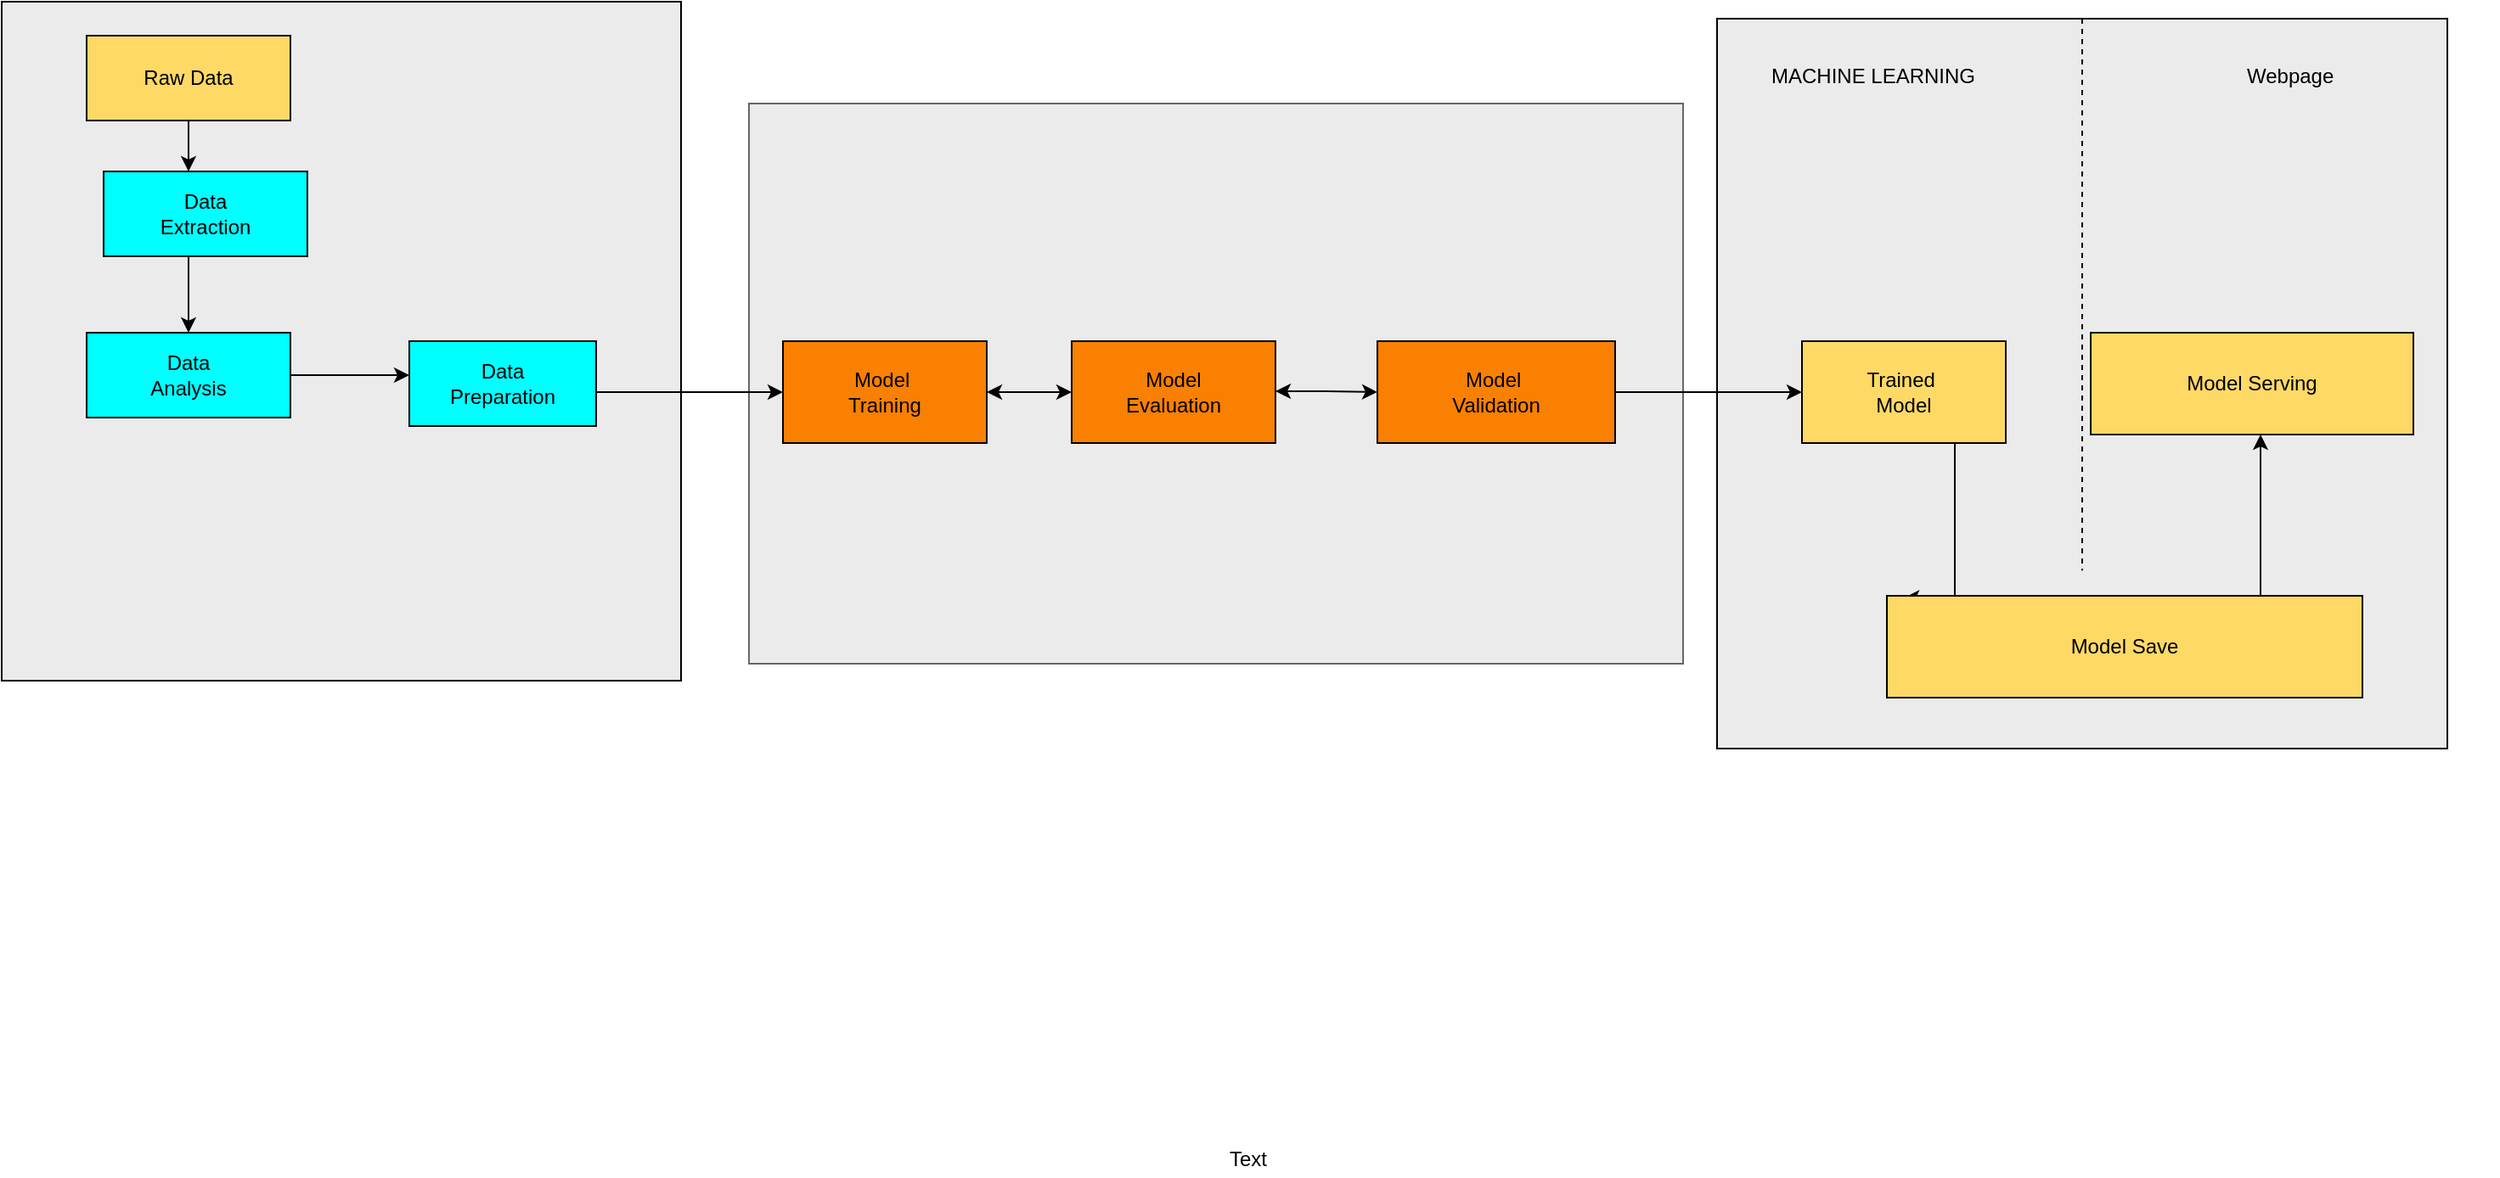 <mxfile version="17.4.4" type="github">
  <diagram id="H_l5TwUQKEGQv2M3ZErB" name="Page-1">
    <mxGraphModel dx="1038" dy="588" grid="1" gridSize="10" guides="1" tooltips="1" connect="1" arrows="1" fold="1" page="1" pageScale="1" pageWidth="827" pageHeight="1169" math="0" shadow="0">
      <root>
        <mxCell id="0" />
        <mxCell id="1" parent="0" />
        <mxCell id="JLFY8NRblCiNXM_IZGkD-57" value="" style="whiteSpace=wrap;html=1;aspect=fixed;fillColor=#EBEBEB;gradientColor=none;" vertex="1" parent="1">
          <mxGeometry x="50" y="30" width="400" height="400" as="geometry" />
        </mxCell>
        <mxCell id="JLFY8NRblCiNXM_IZGkD-60" value="" style="edgeStyle=orthogonalEdgeStyle;rounded=0;orthogonalLoop=1;jettySize=auto;html=1;entryX=0.5;entryY=0;entryDx=0;entryDy=0;" edge="1" parent="1" target="JLFY8NRblCiNXM_IZGkD-71">
          <mxGeometry relative="1" as="geometry">
            <mxPoint x="199.5" y="180" as="sourcePoint" />
            <mxPoint x="199.5" y="220" as="targetPoint" />
            <Array as="points">
              <mxPoint x="160" y="180" />
            </Array>
          </mxGeometry>
        </mxCell>
        <mxCell id="JLFY8NRblCiNXM_IZGkD-65" value="" style="rounded=0;whiteSpace=wrap;html=1;fillColor=#EBEBEB;strokeColor=#666666;fontColor=#333333;gradientColor=none;" vertex="1" parent="1">
          <mxGeometry x="490" y="90" width="550" height="330" as="geometry" />
        </mxCell>
        <mxCell id="JLFY8NRblCiNXM_IZGkD-66" value="" style="edgeStyle=orthogonalEdgeStyle;rounded=0;orthogonalLoop=1;jettySize=auto;html=1;" edge="1" parent="1" source="JLFY8NRblCiNXM_IZGkD-67" target="JLFY8NRblCiNXM_IZGkD-69">
          <mxGeometry relative="1" as="geometry">
            <Array as="points">
              <mxPoint x="160" y="120" />
              <mxPoint x="160" y="120" />
            </Array>
          </mxGeometry>
        </mxCell>
        <mxCell id="JLFY8NRblCiNXM_IZGkD-67" value="Raw Data" style="rounded=0;whiteSpace=wrap;html=1;fillColor=#FFD966;" vertex="1" parent="1">
          <mxGeometry x="100" y="50" width="120" height="50" as="geometry" />
        </mxCell>
        <mxCell id="JLFY8NRblCiNXM_IZGkD-69" value="Data &lt;br&gt;Extraction" style="rounded=0;whiteSpace=wrap;html=1;fillColor=#00FFFF;" vertex="1" parent="1">
          <mxGeometry x="110" y="130" width="120" height="50" as="geometry" />
        </mxCell>
        <mxCell id="JLFY8NRblCiNXM_IZGkD-73" value="" style="endArrow=classic;startArrow=none;html=1;rounded=0;entryX=0;entryY=0.5;entryDx=0;entryDy=0;" edge="1" parent="1" target="JLFY8NRblCiNXM_IZGkD-75">
          <mxGeometry width="50" height="50" relative="1" as="geometry">
            <mxPoint x="400" y="255" as="sourcePoint" />
            <mxPoint x="420" y="255" as="targetPoint" />
            <Array as="points">
              <mxPoint x="400" y="260" />
            </Array>
          </mxGeometry>
        </mxCell>
        <mxCell id="JLFY8NRblCiNXM_IZGkD-75" value="Model&amp;nbsp;&lt;br&gt;Training" style="rounded=0;whiteSpace=wrap;html=1;fillColor=#F98000;" vertex="1" parent="1">
          <mxGeometry x="510" y="230" width="120" height="60" as="geometry" />
        </mxCell>
        <mxCell id="JLFY8NRblCiNXM_IZGkD-77" value="Model&lt;br&gt;Evaluation" style="rounded=0;whiteSpace=wrap;html=1;fillColor=#F98000;" vertex="1" parent="1">
          <mxGeometry x="680" y="230" width="120" height="60" as="geometry" />
        </mxCell>
        <mxCell id="JLFY8NRblCiNXM_IZGkD-78" value="Model&amp;nbsp;&lt;br&gt;Validation" style="rounded=0;whiteSpace=wrap;html=1;fillColor=#F98000;" vertex="1" parent="1">
          <mxGeometry x="860" y="230" width="140" height="60" as="geometry" />
        </mxCell>
        <mxCell id="JLFY8NRblCiNXM_IZGkD-79" value="&lt;span style=&quot;font-family: &amp;#34;helvetica&amp;#34; , &amp;#34;arial&amp;#34; , sans-serif ; font-size: 0px&quot;&gt;%3CmxGraphModel%3E%3Croot%3E%3CmxCell%20id%3D%220%22%2F%3E%3CmxCell%20id%3D%221%22%20parent%3D%220%22%2F%3E%3CmxCell%20id%3D%222%22%20style%3D%22edgeStyle%3DorthogonalEdgeStyle%3Brounded%3D0%3BorthogonalLoop%3D1%3BjettySize%3Dauto%3Bhtml%3D1%3BexitX%3D0%3BexitY%3D0.75%3BexitDx%3D0%3BexitDy%3D0%3B%22%20edge%3D%221%22%20source%3D%223%22%20parent%3D%221%22%3E%3CmxGeometry%20relative%3D%221%22%20as%3D%22geometry%22%3E%3CmxPoint%20x%3D%22-170%22%20y%3D%22300%22%20as%3D%22targetPoint%22%2F%3E%3C%2FmxGeometry%3E%3C%2FmxCell%3E%3CmxCell%20id%3D%223%22%20value%3D%22%22%20style%3D%22whiteSpace%3Dwrap%3Bhtml%3D1%3Baspect%3Dfixed%3BfillColor%3D%23EBEBEB%3BgradientColor%3Dnone%3B%22%20vertex%3D%221%22%20parent%3D%221%22%3E%3CmxGeometry%20y%3D%2240%22%20width%3D%22340%22%20height%3D%22340%22%20as%3D%22geometry%22%2F%3E%3C%2FmxCell%3E%3CmxCell%20id%3D%224%22%20value%3D%22%22%20style%3D%22edgeStyle%3DorthogonalEdgeStyle%3Brounded%3D0%3BorthogonalLoop%3D1%3BjettySize%3Dauto%3Bhtml%3D1%3B%22%20edge%3D%221%22%20source%3D%225%22%20target%3D%227%22%20parent%3D%221%22%3E%3CmxGeometry%20relative%3D%221%22%20as%3D%22geometry%22%2F%3E%3C%2FmxCell%3E%3CmxCell%20id%3D%225%22%20value%3D%22Raw%20Data%22%20style%3D%22rounded%3D0%3BwhiteSpace%3Dwrap%3Bhtml%3D1%3BfillColor%3D%23FFD966%3B%22%20vertex%3D%221%22%20parent%3D%221%22%3E%3CmxGeometry%20x%3D%2220%22%20y%3D%2260%22%20width%3D%22120%22%20height%3D%2250%22%20as%3D%22geometry%22%2F%3E%3C%2FmxCell%3E%3CmxCell%20id%3D%226%22%20value%3D%22%22%20style%3D%22edgeStyle%3DorthogonalEdgeStyle%3Brounded%3D0%3BorthogonalLoop%3D1%3BjettySize%3Dauto%3Bhtml%3D1%3B%22%20edge%3D%221%22%20source%3D%227%22%20target%3D%229%22%20parent%3D%221%22%3E%3CmxGeometry%20relative%3D%221%22%20as%3D%22geometry%22%2F%3E%3C%2FmxCell%3E%3CmxCell%20id%3D%227%22%20value%3D%22Data%20%26lt%3Bbr%26gt%3BExtraction%22%20style%3D%22rounded%3D0%3BwhiteSpace%3Dwrap%3Bhtml%3D1%3BfillColor%3D%23FFD966%3B%22%20vertex%3D%221%22%20parent%3D%221%22%3E%3CmxGeometry%20x%3D%2220%22%20y%3D%22140%22%20width%3D%22120%22%20height%3D%2250%22%20as%3D%22geometry%22%2F%3E%3C%2FmxCell%3E%3CmxCell%20id%3D%228%22%20value%3D%22%22%20style%3D%22edgeStyle%3DorthogonalEdgeStyle%3Brounded%3D0%3BorthogonalLoop%3D1%3BjettySize%3Dauto%3Bhtml%3D1%3B%22%20edge%3D%221%22%20source%3D%229%22%20target%3D%2210%22%20parent%3D%221%22%3E%3CmxGeometry%20relative%3D%221%22%20as%3D%22geometry%22%2F%3E%3C%2FmxCell%3E%3CmxCell%20id%3D%229%22%20value%3D%22Data%20%26lt%3Bbr%26gt%3BExtraction%22%20style%3D%22rounded%3D0%3BwhiteSpace%3Dwrap%3Bhtml%3D1%3BfillColor%3D%23FFD966%3B%22%20vertex%3D%221%22%20parent%3D%221%22%3E%3CmxGeometry%20x%3D%2220%22%20y%3D%22230%22%20width%3D%22120%22%20height%3D%2250%22%20as%3D%22geometry%22%2F%3E%3C%2FmxCell%3E%3CmxCell%20id%3D%2210%22%20value%3D%22Data%20%26lt%3Bbr%26gt%3BExtraction%22%20style%3D%22rounded%3D0%3BwhiteSpace%3Dwrap%3Bhtml%3D1%3BfillColor%3D%23FFD966%3B%22%20vertex%3D%221%22%20parent%3D%221%22%3E%3CmxGeometry%20x%3D%22200%22%20y%3D%22230%22%20width%3D%22110%22%20height%3D%2250%22%20as%3D%22geometry%22%2F%3E%3C%2FmxCell%3E%3CmxCell%20id%3D%2211%22%20value%3D%22%22%20style%3D%22rounded%3D0%3BwhiteSpace%3Dwrap%3Bhtml%3D1%3BfillColor%3D%23f5f5f5%3BstrokeColor%3D%23666666%3BfontColor%3D%23333333%3B%22%20vertex%3D%221%22%20parent%3D%221%22%3E%3CmxGeometry%20x%3D%22390%22%20y%3D%2250%22%20width%3D%22650%22%20height%3D%22340%22%20as%3D%22geometry%22%2F%3E%3C%2FmxCell%3E%3CmxCell%20id%3D%2212%22%20value%3D%22%22%20style%3D%22edgeStyle%3DorthogonalEdgeStyle%3Brounded%3D0%3BorthogonalLoop%3D1%3BjettySize%3Dauto%3Bhtml%3D1%3B%22%20edge%3D%221%22%20source%3D%2213%22%20target%3D%2215%22%20parent%3D%221%22%3E%3CmxGeometry%20relative%3D%221%22%20as%3D%22geometry%22%2F%3E%3C%2FmxCell%3E%3CmxCell%20id%3D%2213%22%20value%3D%22Raw%20Data%22%20style%3D%22rounded%3D0%3BwhiteSpace%3Dwrap%3Bhtml%3D1%3BfillColor%3D%23FFD966%3B%22%20vertex%3D%221%22%20parent%3D%221%22%3E%3CmxGeometry%20x%3D%2220%22%20y%3D%2260%22%20width%3D%22120%22%20height%3D%2250%22%20as%3D%22geometry%22%2F%3E%3C%2FmxCell%3E%3CmxCell%20id%3D%2214%22%20value%3D%22%22%20style%3D%22edgeStyle%3DorthogonalEdgeStyle%3Brounded%3D0%3BorthogonalLoop%3D1%3BjettySize%3Dauto%3Bhtml%3D1%3B%22%20edge%3D%221%22%20source%3D%2215%22%20target%3D%2217%22%20parent%3D%221%22%3E%3CmxGeometry%20relative%3D%221%22%20as%3D%22geometry%22%2F%3E%3C%2FmxCell%3E%3CmxCell%20id%3D%2215%22%20value%3D%22Data%20%26lt%3Bbr%26gt%3BExtraction%22%20style%3D%22rounded%3D0%3BwhiteSpace%3Dwrap%3Bhtml%3D1%3BfillColor%3D%23FFD966%3B%22%20vertex%3D%221%22%20parent%3D%221%22%3E%3CmxGeometry%20x%3D%2220%22%20y%3D%22140%22%20width%3D%22120%22%20height%3D%2250%22%20as%3D%22geometry%22%2F%3E%3C%2FmxCell%3E%3CmxCell%20id%3D%2216%22%20value%3D%22%22%20style%3D%22edgeStyle%3DorthogonalEdgeStyle%3Brounded%3D0%3BorthogonalLoop%3D1%3BjettySize%3Dauto%3Bhtml%3D1%3B%22%20edge%3D%221%22%20source%3D%2217%22%20target%3D%2218%22%20parent%3D%221%22%3E%3CmxGeometry%20relative%3D%221%22%20as%3D%22geometry%22%2F%3E%3C%2FmxCell%3E%3CmxCell%20id%3D%2217%22%20value%3D%22Data%20%26lt%3Bbr%26gt%3BExtraction%22%20style%3D%22rounded%3D0%3BwhiteSpace%3Dwrap%3Bhtml%3D1%3BfillColor%3D%23FFD966%3B%22%20vertex%3D%221%22%20parent%3D%221%22%3E%3CmxGeometry%20x%3D%2220%22%20y%3D%22230%22%20width%3D%22120%22%20height%3D%2250%22%20as%3D%22geometry%22%2F%3E%3C%2FmxCell%3E%3CmxCell%20id%3D%2218%22%20value%3D%22Data%20%26lt%3Bbr%26gt%3BExtraction%22%20style%3D%22rounded%3D0%3BwhiteSpace%3Dwrap%3Bhtml%3D1%3BfillColor%3D%23FFD966%3B%22%20vertex%3D%221%22%20parent%3D%221%22%3E%3CmxGeometry%20x%3D%22200%22%20y%3D%22230%22%20width%3D%22110%22%20height%3D%2250%22%20as%3D%22geometry%22%2F%3E%3C%2FmxCell%3E%3CmxCell%20id%3D%2219%22%20value%3D%22%22%20style%3D%22endArrow%3Dclassic%3BstartArrow%3Dclassic%3Bhtml%3D1%3Brounded%3D0%3BexitX%3D1%3BexitY%3D0.5%3BexitDx%3D0%3BexitDy%3D0%3B%22%20edge%3D%221%22%20source%3D%2218%22%20parent%3D%221%22%3E%3CmxGeometry%20width%3D%2250%22%20height%3D%2250%22%20relative%3D%221%22%20as%3D%22geometry%22%3E%3CmxPoint%20x%3D%22320%22%20y%3D%22290%22%20as%3D%22sourcePoint%22%2F%3E%3CmxPoint%20x%3D%22420%22%20y%3D%22255%22%20as%3D%22targetPoint%22%2F%3E%3C%2FmxGeometry%3E%3C%2FmxCell%3E%3CmxCell%20id%3D%2220%22%20value%3D%22%22%20style%3D%22edgeStyle%3DorthogonalEdgeStyle%3Brounded%3D0%3BorthogonalLoop%3D1%3BjettySize%3Dauto%3Bhtml%3D1%3B%22%20edge%3D%221%22%20source%3D%2221%22%20parent%3D%221%22%3E%3CmxGeometry%20relative%3D%221%22%20as%3D%22geometry%22%3E%3CmxPoint%20x%3D%22620%22%20y%3D%22260%22%20as%3D%22targetPoint%22%2F%3E%3C%2FmxGeometry%3E%3C%2FmxCell%3E%3CmxCell%20id%3D%2221%22%20value%3D%22Model%26amp%3Bnbsp%3B%26lt%3Bbr%26gt%3BTraining%22%20style%3D%22rounded%3D0%3BwhiteSpace%3Dwrap%3Bhtml%3D1%3BfillColor%3D%23EBEBEB%3B%22%20vertex%3D%221%22%20parent%3D%221%22%3E%3CmxGeometry%20x%3D%22420%22%20y%3D%22230%22%20width%3D%22120%22%20height%3D%2260%22%20as%3D%22geometry%22%2F%3E%3C%2FmxCell%3E%3CmxCell%20id%3D%2222%22%20style%3D%22edgeStyle%3DorthogonalEdgeStyle%3Brounded%3D0%3BorthogonalLoop%3D1%3BjettySize%3Dauto%3Bhtml%3D1%3BexitX%3D1%3BexitY%3D0.5%3BexitDx%3D0%3BexitDy%3D0%3BentryX%3D0%3BentryY%3D0.5%3BentryDx%3D0%3BentryDy%3D0%3B%22%20edge%3D%221%22%20source%3D%2223%22%20target%3D%2224%22%20parent%3D%221%22%3E%3CmxGeometry%20relative%3D%221%22%20as%3D%22geometry%22%2F%3E%3C%2FmxCell%3E%3CmxCell%20id%3D%2223%22%20value%3D%22Model%26lt%3Bbr%26gt%3BEvaluation%22%20style%3D%22rounded%3D0%3BwhiteSpace%3Dwrap%3Bhtml%3D1%3BfillColor%3D%23EBEBEB%3B%22%20vertex%3D%221%22%20parent%3D%221%22%3E%3CmxGeometry%20x%3D%22623%22%20y%3D%22230%22%20width%3D%22120%22%20height%3D%2260%22%20as%3D%22geometry%22%2F%3E%3C%2FmxCell%3E%3CmxCell%20id%3D%2224%22%20value%3D%22Model%26amp%3Bnbsp%3B%26lt%3Bbr%26gt%3BValidation%22%20style%3D%22rounded%3D0%3BwhiteSpace%3Dwrap%3Bhtml%3D1%3BfillColor%3D%23EBEBEB%3B%22%20vertex%3D%221%22%20parent%3D%221%22%3E%3CmxGeometry%20x%3D%22830%22%20y%3D%22230%22%20width%3D%22140%22%20height%3D%2260%22%20as%3D%22geometry%22%2F%3E%3C%2FmxCell%3E%3CmxCell%20id%3D%2225%22%20value%3D%22%22%20style%3D%22whiteSpace%3Dwrap%3Bhtml%3D1%3Baspect%3Dfixed%3BfillColor%3D%23EBEBEB%3BgradientColor%3Dnone%3B%22%20vertex%3D%221%22%20parent%3D%221%22%3E%3CmxGeometry%20x%3D%221080%22%20y%3D%2250%22%20width%3D%22340%22%20height%3D%22340%22%20as%3D%22geometry%22%2F%3E%3C%2FmxCell%3E%3CmxCell%20id%3D%2226%22%20value%3D%22Text%22%20style%3D%22text%3Bhtml%3D1%3Bresizable%3D0%3Bpoints%3D%5B%5D%3Bautosize%3D1%3Balign%3Dleft%3BverticalAlign%3Dtop%3BspacingTop%3D-4%3B%22%20vertex%3D%221%22%20parent%3D%221%22%3E%3CmxGeometry%20x%3D%22771%22%20y%3D%22702%22%20width%3D%2240%22%20height%3D%2220%22%20as%3D%22geometry%22%2F%3E%3C%2FmxCell%3E%3CmxCell%20id%3D%2227%22%20value%3D%22%22%20style%3D%22endArrow%3Dclassic%3Bhtml%3D1%3B%22%20edge%3D%221%22%20parent%3D%221%22%3E%3CmxGeometry%20width%3D%2250%22%20height%3D%2250%22%20relative%3D%221%22%20as%3D%22geometry%22%3E%3CmxPoint%20x%3D%22970%22%20y%3D%22260%22%20as%3D%22sourcePoint%22%2F%3E%3CmxPoint%20x%3D%221130%22%20y%3D%22260%22%20as%3D%22targetPoint%22%2F%3E%3C%2FmxGeometry%3E%3C%2FmxCell%3E%3CmxCell%20id%3D%2228%22%20value%3D%22Trained%26amp%3Bnbsp%3B%26lt%3Bbr%26gt%3BModel%22%20style%3D%22rounded%3D0%3BwhiteSpace%3Dwrap%3Bhtml%3D1%3BfillColor%3D%23EBEBEB%3B%22%20vertex%3D%221%22%20parent%3D%221%22%3E%3CmxGeometry%20x%3D%221110%22%20y%3D%22230%22%20width%3D%22120%22%20height%3D%2260%22%20as%3D%22geometry%22%2F%3E%3C%2FmxCell%3E%3CmxCell%20id%3D%2229%22%20value%3D%22%22%20style%3D%22endArrow%3Dnone%3Bdashed%3D1%3Bhtml%3D1%3BentryX%3D0.526%3BentryY%3D0.001%3BentryDx%3D0%3BentryDy%3D0%3BentryPerimeter%3D0%3B%22%20edge%3D%221%22%20target%3D%2225%22%20parent%3D%221%22%3E%3CmxGeometry%20width%3D%2250%22%20height%3D%2250%22%20relative%3D%221%22%20as%3D%22geometry%22%3E%3CmxPoint%20x%3D%221259%22%20y%3D%22390%22%20as%3D%22sourcePoint%22%2F%3E%3CmxPoint%20x%3D%221330%22%20y%3D%22110%22%20as%3D%22targetPoint%22%2F%3E%3CArray%20as%3D%22points%22%3E%3CmxPoint%20x%3D%221259%22%20y%3D%22390%22%2F%3E%3C%2FArray%3E%3C%2FmxGeometry%3E%3C%2FmxCell%3E%3CmxCell%20id%3D%2230%22%20value%3D%22MACHINE%20LEARNING%22%20style%3D%22text%3Bhtml%3D1%3B%22%20vertex%3D%221%22%20parent%3D%221%22%3E%3CmxGeometry%20x%3D%221090%22%20y%3D%2260%22%20width%3D%22150%22%20height%3D%2230%22%20as%3D%22geometry%22%2F%3E%3C%2FmxCell%3E%3C%2Froot%3E%3C%2FmxGraphModel%3E&lt;/span&gt;" style="whiteSpace=wrap;html=1;aspect=fixed;fillColor=#EBEBEB;gradientColor=none;" vertex="1" parent="1">
          <mxGeometry x="1060" y="40" width="430" height="430" as="geometry" />
        </mxCell>
        <mxCell id="JLFY8NRblCiNXM_IZGkD-80" value="Text" style="text;html=1;resizable=0;points=[];autosize=1;align=left;verticalAlign=top;spacingTop=-4;" vertex="1" parent="1">
          <mxGeometry x="771" y="702" width="40" height="20" as="geometry" />
        </mxCell>
        <mxCell id="JLFY8NRblCiNXM_IZGkD-82" style="edgeStyle=orthogonalEdgeStyle;rounded=0;orthogonalLoop=1;jettySize=auto;html=1;exitX=0.5;exitY=1;exitDx=0;exitDy=0;entryX=0.036;entryY=0.019;entryDx=0;entryDy=0;entryPerimeter=0;" edge="1" parent="1" source="JLFY8NRblCiNXM_IZGkD-83" target="JLFY8NRblCiNXM_IZGkD-89">
          <mxGeometry relative="1" as="geometry">
            <Array as="points">
              <mxPoint x="1200" y="290" />
              <mxPoint x="1200" y="382" />
            </Array>
          </mxGeometry>
        </mxCell>
        <mxCell id="JLFY8NRblCiNXM_IZGkD-83" value="Trained&amp;nbsp;&lt;br&gt;Model" style="rounded=0;whiteSpace=wrap;html=1;fillColor=#FFD966;" vertex="1" parent="1">
          <mxGeometry x="1110" y="230" width="120" height="60" as="geometry" />
        </mxCell>
        <mxCell id="JLFY8NRblCiNXM_IZGkD-84" value="MACHINE LEARNING" style="text;html=1;" vertex="1" parent="1">
          <mxGeometry x="1090" y="60" width="150" height="30" as="geometry" />
        </mxCell>
        <mxCell id="JLFY8NRblCiNXM_IZGkD-85" value="Webpage" style="text;html=1;" vertex="1" parent="1">
          <mxGeometry x="1370" y="60" width="150" height="30" as="geometry" />
        </mxCell>
        <mxCell id="JLFY8NRblCiNXM_IZGkD-87" value="" style="endArrow=none;dashed=1;html=1;exitX=0.5;exitY=0;exitDx=0;exitDy=0;entryX=0.5;entryY=0.756;entryDx=0;entryDy=0;entryPerimeter=0;" edge="1" parent="1" source="JLFY8NRblCiNXM_IZGkD-79" target="JLFY8NRblCiNXM_IZGkD-79">
          <mxGeometry width="50" height="50" relative="1" as="geometry">
            <mxPoint x="1290" y="90" as="sourcePoint" />
            <mxPoint x="1340" y="40" as="targetPoint" />
          </mxGeometry>
        </mxCell>
        <mxCell id="JLFY8NRblCiNXM_IZGkD-88" style="edgeStyle=orthogonalEdgeStyle;rounded=0;orthogonalLoop=1;jettySize=auto;html=1;" edge="1" parent="1" source="JLFY8NRblCiNXM_IZGkD-89" target="JLFY8NRblCiNXM_IZGkD-90">
          <mxGeometry relative="1" as="geometry">
            <Array as="points">
              <mxPoint x="1380" y="360" />
              <mxPoint x="1380" y="360" />
            </Array>
          </mxGeometry>
        </mxCell>
        <mxCell id="JLFY8NRblCiNXM_IZGkD-89" value="Model Save" style="rounded=0;whiteSpace=wrap;html=1;fillColor=#FFD966;gradientColor=none;" vertex="1" parent="1">
          <mxGeometry x="1160" y="380" width="280" height="60" as="geometry" />
        </mxCell>
        <mxCell id="JLFY8NRblCiNXM_IZGkD-90" value="Model Serving" style="rounded=0;whiteSpace=wrap;html=1;fillColor=#FFD966;gradientColor=none;" vertex="1" parent="1">
          <mxGeometry x="1280" y="225" width="190" height="60" as="geometry" />
        </mxCell>
        <mxCell id="JLFY8NRblCiNXM_IZGkD-91" value="" style="endArrow=classic;html=1;" edge="1" parent="1">
          <mxGeometry width="50" height="50" relative="1" as="geometry">
            <mxPoint x="1000" y="260" as="sourcePoint" />
            <mxPoint x="1110" y="260" as="targetPoint" />
          </mxGeometry>
        </mxCell>
        <mxCell id="JLFY8NRblCiNXM_IZGkD-72" value="Data &lt;br&gt;Preparation" style="rounded=0;whiteSpace=wrap;html=1;fillColor=#00FFFF;" vertex="1" parent="1">
          <mxGeometry x="290" y="230" width="110" height="50" as="geometry" />
        </mxCell>
        <mxCell id="JLFY8NRblCiNXM_IZGkD-97" style="edgeStyle=orthogonalEdgeStyle;rounded=0;orthogonalLoop=1;jettySize=auto;html=1;" edge="1" parent="1" source="JLFY8NRblCiNXM_IZGkD-71">
          <mxGeometry relative="1" as="geometry">
            <mxPoint x="290" y="250" as="targetPoint" />
            <Array as="points">
              <mxPoint x="290" y="250" />
              <mxPoint x="290" y="250" />
            </Array>
          </mxGeometry>
        </mxCell>
        <mxCell id="JLFY8NRblCiNXM_IZGkD-71" value="Data &lt;br&gt;Analysis" style="rounded=0;whiteSpace=wrap;html=1;fillColor=#00FFFF;" vertex="1" parent="1">
          <mxGeometry x="100" y="225" width="120" height="50" as="geometry" />
        </mxCell>
        <mxCell id="JLFY8NRblCiNXM_IZGkD-100" value="" style="endArrow=classic;startArrow=classic;html=1;rounded=0;exitX=1;exitY=0.5;exitDx=0;exitDy=0;entryX=0;entryY=0.5;entryDx=0;entryDy=0;" edge="1" parent="1" source="JLFY8NRblCiNXM_IZGkD-75" target="JLFY8NRblCiNXM_IZGkD-77">
          <mxGeometry width="50" height="50" relative="1" as="geometry">
            <mxPoint x="630" y="300" as="sourcePoint" />
            <mxPoint x="680" y="250" as="targetPoint" />
          </mxGeometry>
        </mxCell>
        <mxCell id="JLFY8NRblCiNXM_IZGkD-103" value="" style="endArrow=classic;startArrow=classic;html=1;rounded=0;exitX=1;exitY=0.5;exitDx=0;exitDy=0;entryX=0;entryY=0.5;entryDx=0;entryDy=0;" edge="1" parent="1" target="JLFY8NRblCiNXM_IZGkD-78">
          <mxGeometry width="50" height="50" relative="1" as="geometry">
            <mxPoint x="800" y="259.5" as="sourcePoint" />
            <mxPoint x="850" y="250" as="targetPoint" />
            <Array as="points">
              <mxPoint x="830" y="259.5" />
            </Array>
          </mxGeometry>
        </mxCell>
      </root>
    </mxGraphModel>
  </diagram>
</mxfile>
